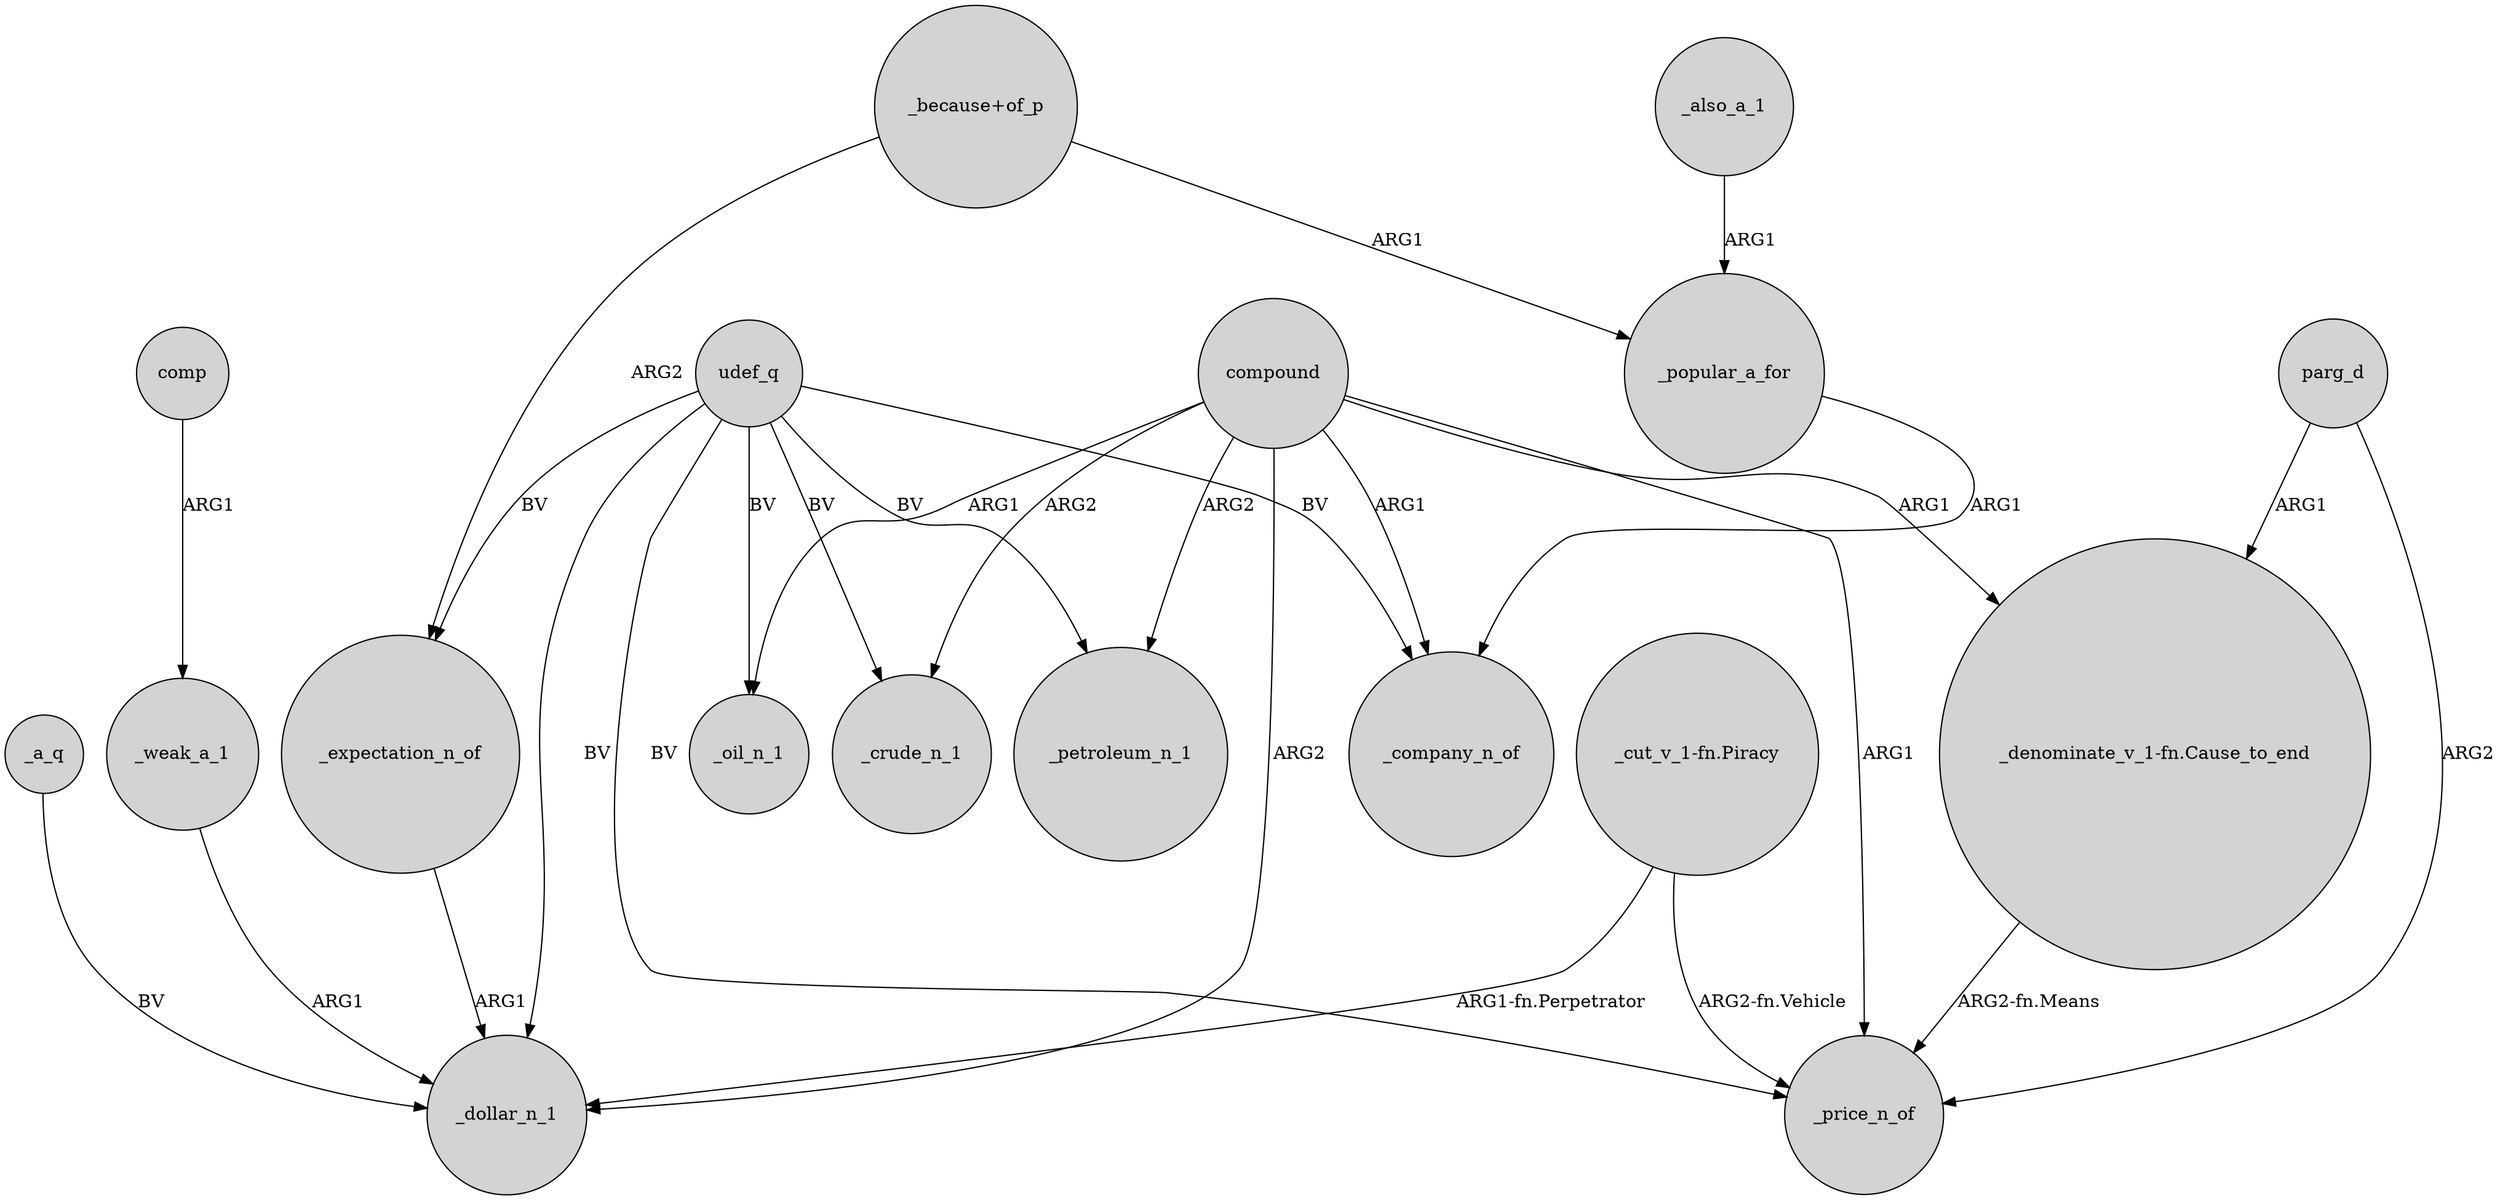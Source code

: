 digraph {
	node [shape=circle style=filled]
	"_cut_v_1-fn.Piracy" -> _dollar_n_1 [label="ARG1-fn.Perpetrator"]
	_a_q -> _dollar_n_1 [label=BV]
	udef_q -> _oil_n_1 [label=BV]
	udef_q -> _price_n_of [label=BV]
	compound -> "_denominate_v_1-fn.Cause_to_end" [label=ARG1]
	compound -> _petroleum_n_1 [label=ARG2]
	"_cut_v_1-fn.Piracy" -> _price_n_of [label="ARG2-fn.Vehicle"]
	"_because+of_p" -> _popular_a_for [label=ARG1]
	udef_q -> _crude_n_1 [label=BV]
	compound -> _company_n_of [label=ARG1]
	"_denominate_v_1-fn.Cause_to_end" -> _price_n_of [label="ARG2-fn.Means"]
	compound -> _dollar_n_1 [label=ARG2]
	compound -> _oil_n_1 [label=ARG1]
	comp -> _weak_a_1 [label=ARG1]
	parg_d -> "_denominate_v_1-fn.Cause_to_end" [label=ARG1]
	udef_q -> _expectation_n_of [label=BV]
	udef_q -> _company_n_of [label=BV]
	udef_q -> _dollar_n_1 [label=BV]
	_popular_a_for -> _company_n_of [label=ARG1]
	_weak_a_1 -> _dollar_n_1 [label=ARG1]
	_also_a_1 -> _popular_a_for [label=ARG1]
	parg_d -> _price_n_of [label=ARG2]
	compound -> _crude_n_1 [label=ARG2]
	_expectation_n_of -> _dollar_n_1 [label=ARG1]
	udef_q -> _petroleum_n_1 [label=BV]
	"_because+of_p" -> _expectation_n_of [label=ARG2]
	compound -> _price_n_of [label=ARG1]
}

